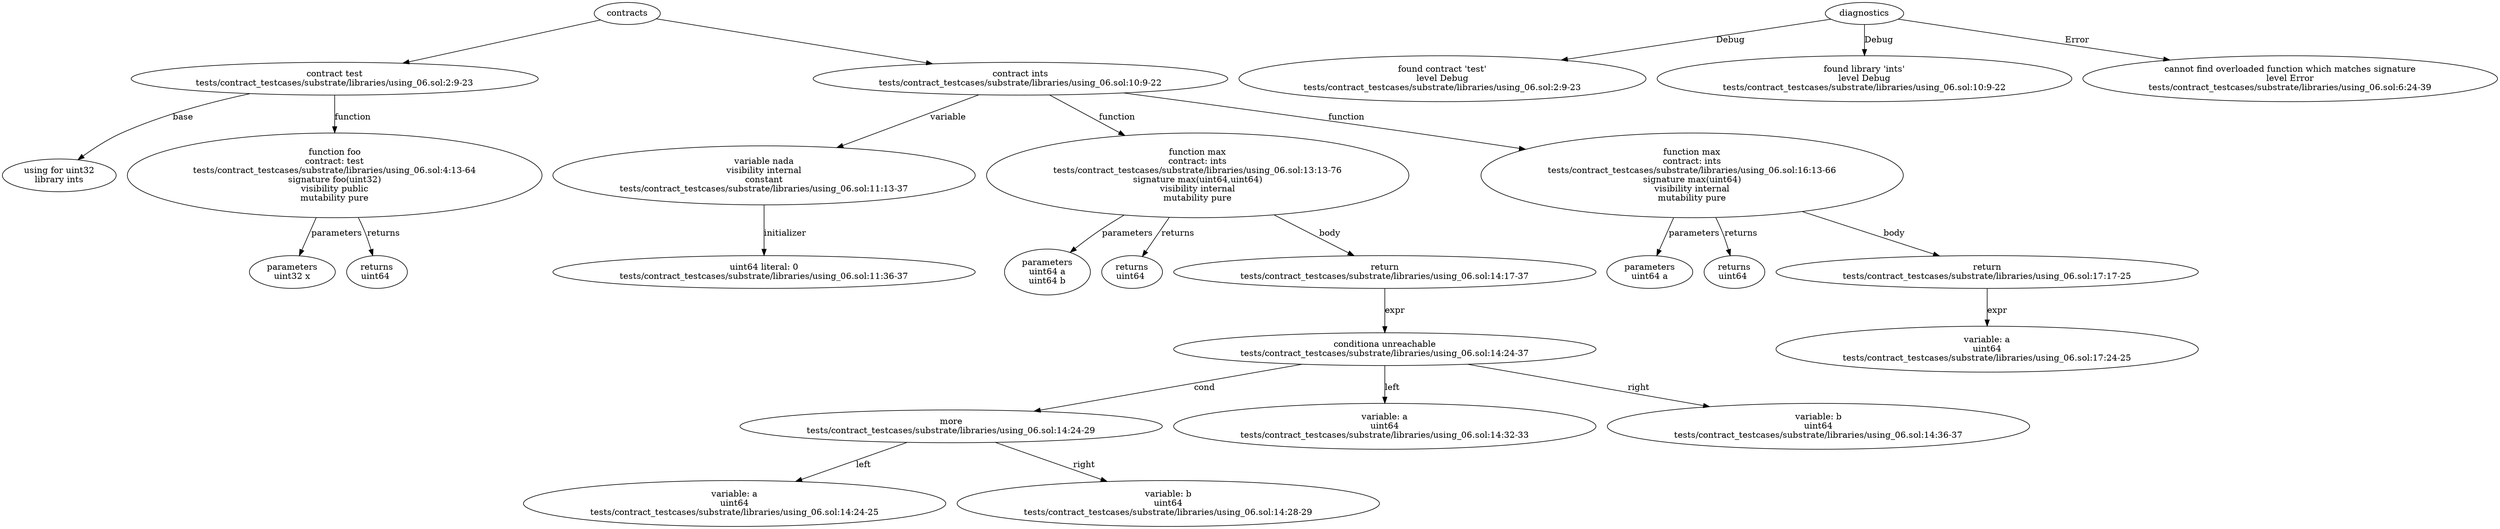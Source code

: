 strict digraph "tests/contract_testcases/substrate/libraries/using_06.sol" {
	contract [label="contract test\ntests/contract_testcases/substrate/libraries/using_06.sol:2:9-23"]
	using [label="using for uint32\nlibrary ints"]
	foo [label="function foo\ncontract: test\ntests/contract_testcases/substrate/libraries/using_06.sol:4:13-64\nsignature foo(uint32)\nvisibility public\nmutability pure"]
	parameters [label="parameters\nuint32 x"]
	returns [label="returns\nuint64 "]
	contract_6 [label="contract ints\ntests/contract_testcases/substrate/libraries/using_06.sol:10:9-22"]
	var [label="variable nada\nvisibility internal\nconstant\ntests/contract_testcases/substrate/libraries/using_06.sol:11:13-37"]
	number_literal [label="uint64 literal: 0\ntests/contract_testcases/substrate/libraries/using_06.sol:11:36-37"]
	max [label="function max\ncontract: ints\ntests/contract_testcases/substrate/libraries/using_06.sol:13:13-76\nsignature max(uint64,uint64)\nvisibility internal\nmutability pure"]
	parameters_10 [label="parameters\nuint64 a\nuint64 b"]
	returns_11 [label="returns\nuint64 "]
	return [label="return\ntests/contract_testcases/substrate/libraries/using_06.sol:14:17-37"]
	conditional [label="conditiona unreachable\ntests/contract_testcases/substrate/libraries/using_06.sol:14:24-37"]
	more [label="more\ntests/contract_testcases/substrate/libraries/using_06.sol:14:24-29"]
	variable [label="variable: a\nuint64\ntests/contract_testcases/substrate/libraries/using_06.sol:14:24-25"]
	variable_16 [label="variable: b\nuint64\ntests/contract_testcases/substrate/libraries/using_06.sol:14:28-29"]
	variable_17 [label="variable: a\nuint64\ntests/contract_testcases/substrate/libraries/using_06.sol:14:32-33"]
	variable_18 [label="variable: b\nuint64\ntests/contract_testcases/substrate/libraries/using_06.sol:14:36-37"]
	max_19 [label="function max\ncontract: ints\ntests/contract_testcases/substrate/libraries/using_06.sol:16:13-66\nsignature max(uint64)\nvisibility internal\nmutability pure"]
	parameters_20 [label="parameters\nuint64 a"]
	returns_21 [label="returns\nuint64 "]
	return_22 [label="return\ntests/contract_testcases/substrate/libraries/using_06.sol:17:17-25"]
	variable_23 [label="variable: a\nuint64\ntests/contract_testcases/substrate/libraries/using_06.sol:17:24-25"]
	diagnostic [label="found contract 'test'\nlevel Debug\ntests/contract_testcases/substrate/libraries/using_06.sol:2:9-23"]
	diagnostic_26 [label="found library 'ints'\nlevel Debug\ntests/contract_testcases/substrate/libraries/using_06.sol:10:9-22"]
	diagnostic_27 [label="cannot find overloaded function which matches signature\nlevel Error\ntests/contract_testcases/substrate/libraries/using_06.sol:6:24-39"]
	contracts -> contract
	contract -> using [label="base"]
	contract -> foo [label="function"]
	foo -> parameters [label="parameters"]
	foo -> returns [label="returns"]
	contracts -> contract_6
	contract_6 -> var [label="variable"]
	var -> number_literal [label="initializer"]
	contract_6 -> max [label="function"]
	max -> parameters_10 [label="parameters"]
	max -> returns_11 [label="returns"]
	max -> return [label="body"]
	return -> conditional [label="expr"]
	conditional -> more [label="cond"]
	more -> variable [label="left"]
	more -> variable_16 [label="right"]
	conditional -> variable_17 [label="left"]
	conditional -> variable_18 [label="right"]
	contract_6 -> max_19 [label="function"]
	max_19 -> parameters_20 [label="parameters"]
	max_19 -> returns_21 [label="returns"]
	max_19 -> return_22 [label="body"]
	return_22 -> variable_23 [label="expr"]
	diagnostics -> diagnostic [label="Debug"]
	diagnostics -> diagnostic_26 [label="Debug"]
	diagnostics -> diagnostic_27 [label="Error"]
}
